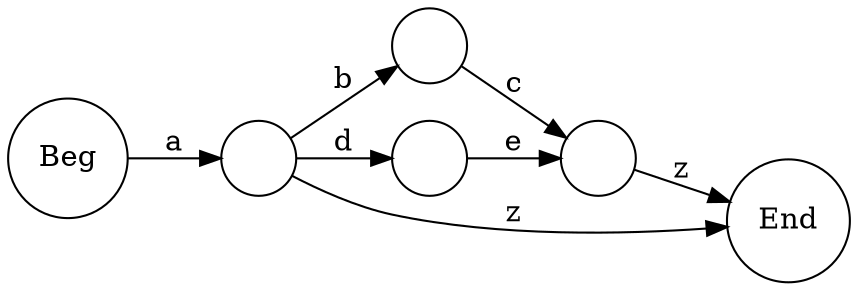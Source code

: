digraph tokex {
	labelloc="t";
	label="";
	graph [dpi=200];
	rankdir=LR;
	fontname="Helvetica";
	edge [arrowhead=normal,arrowtail=dot];
	node [shape=circle];
	# Auto-generated by Tokex.

	Beg [label="Beg"];
	1 [label=""];
	2 [label=""];
	3 [label=""];
	4 [label=""];
	End [label="End"];
	Beg -> 1 [label="a"];
	1 -> 2 [label="b"];
	1 -> 3 [label="d"];
	1 -> End [label="z"];
	2 -> 4 [label="c"];
	3 -> 4 [label="e"];
	4 -> End [label="z"];
}
